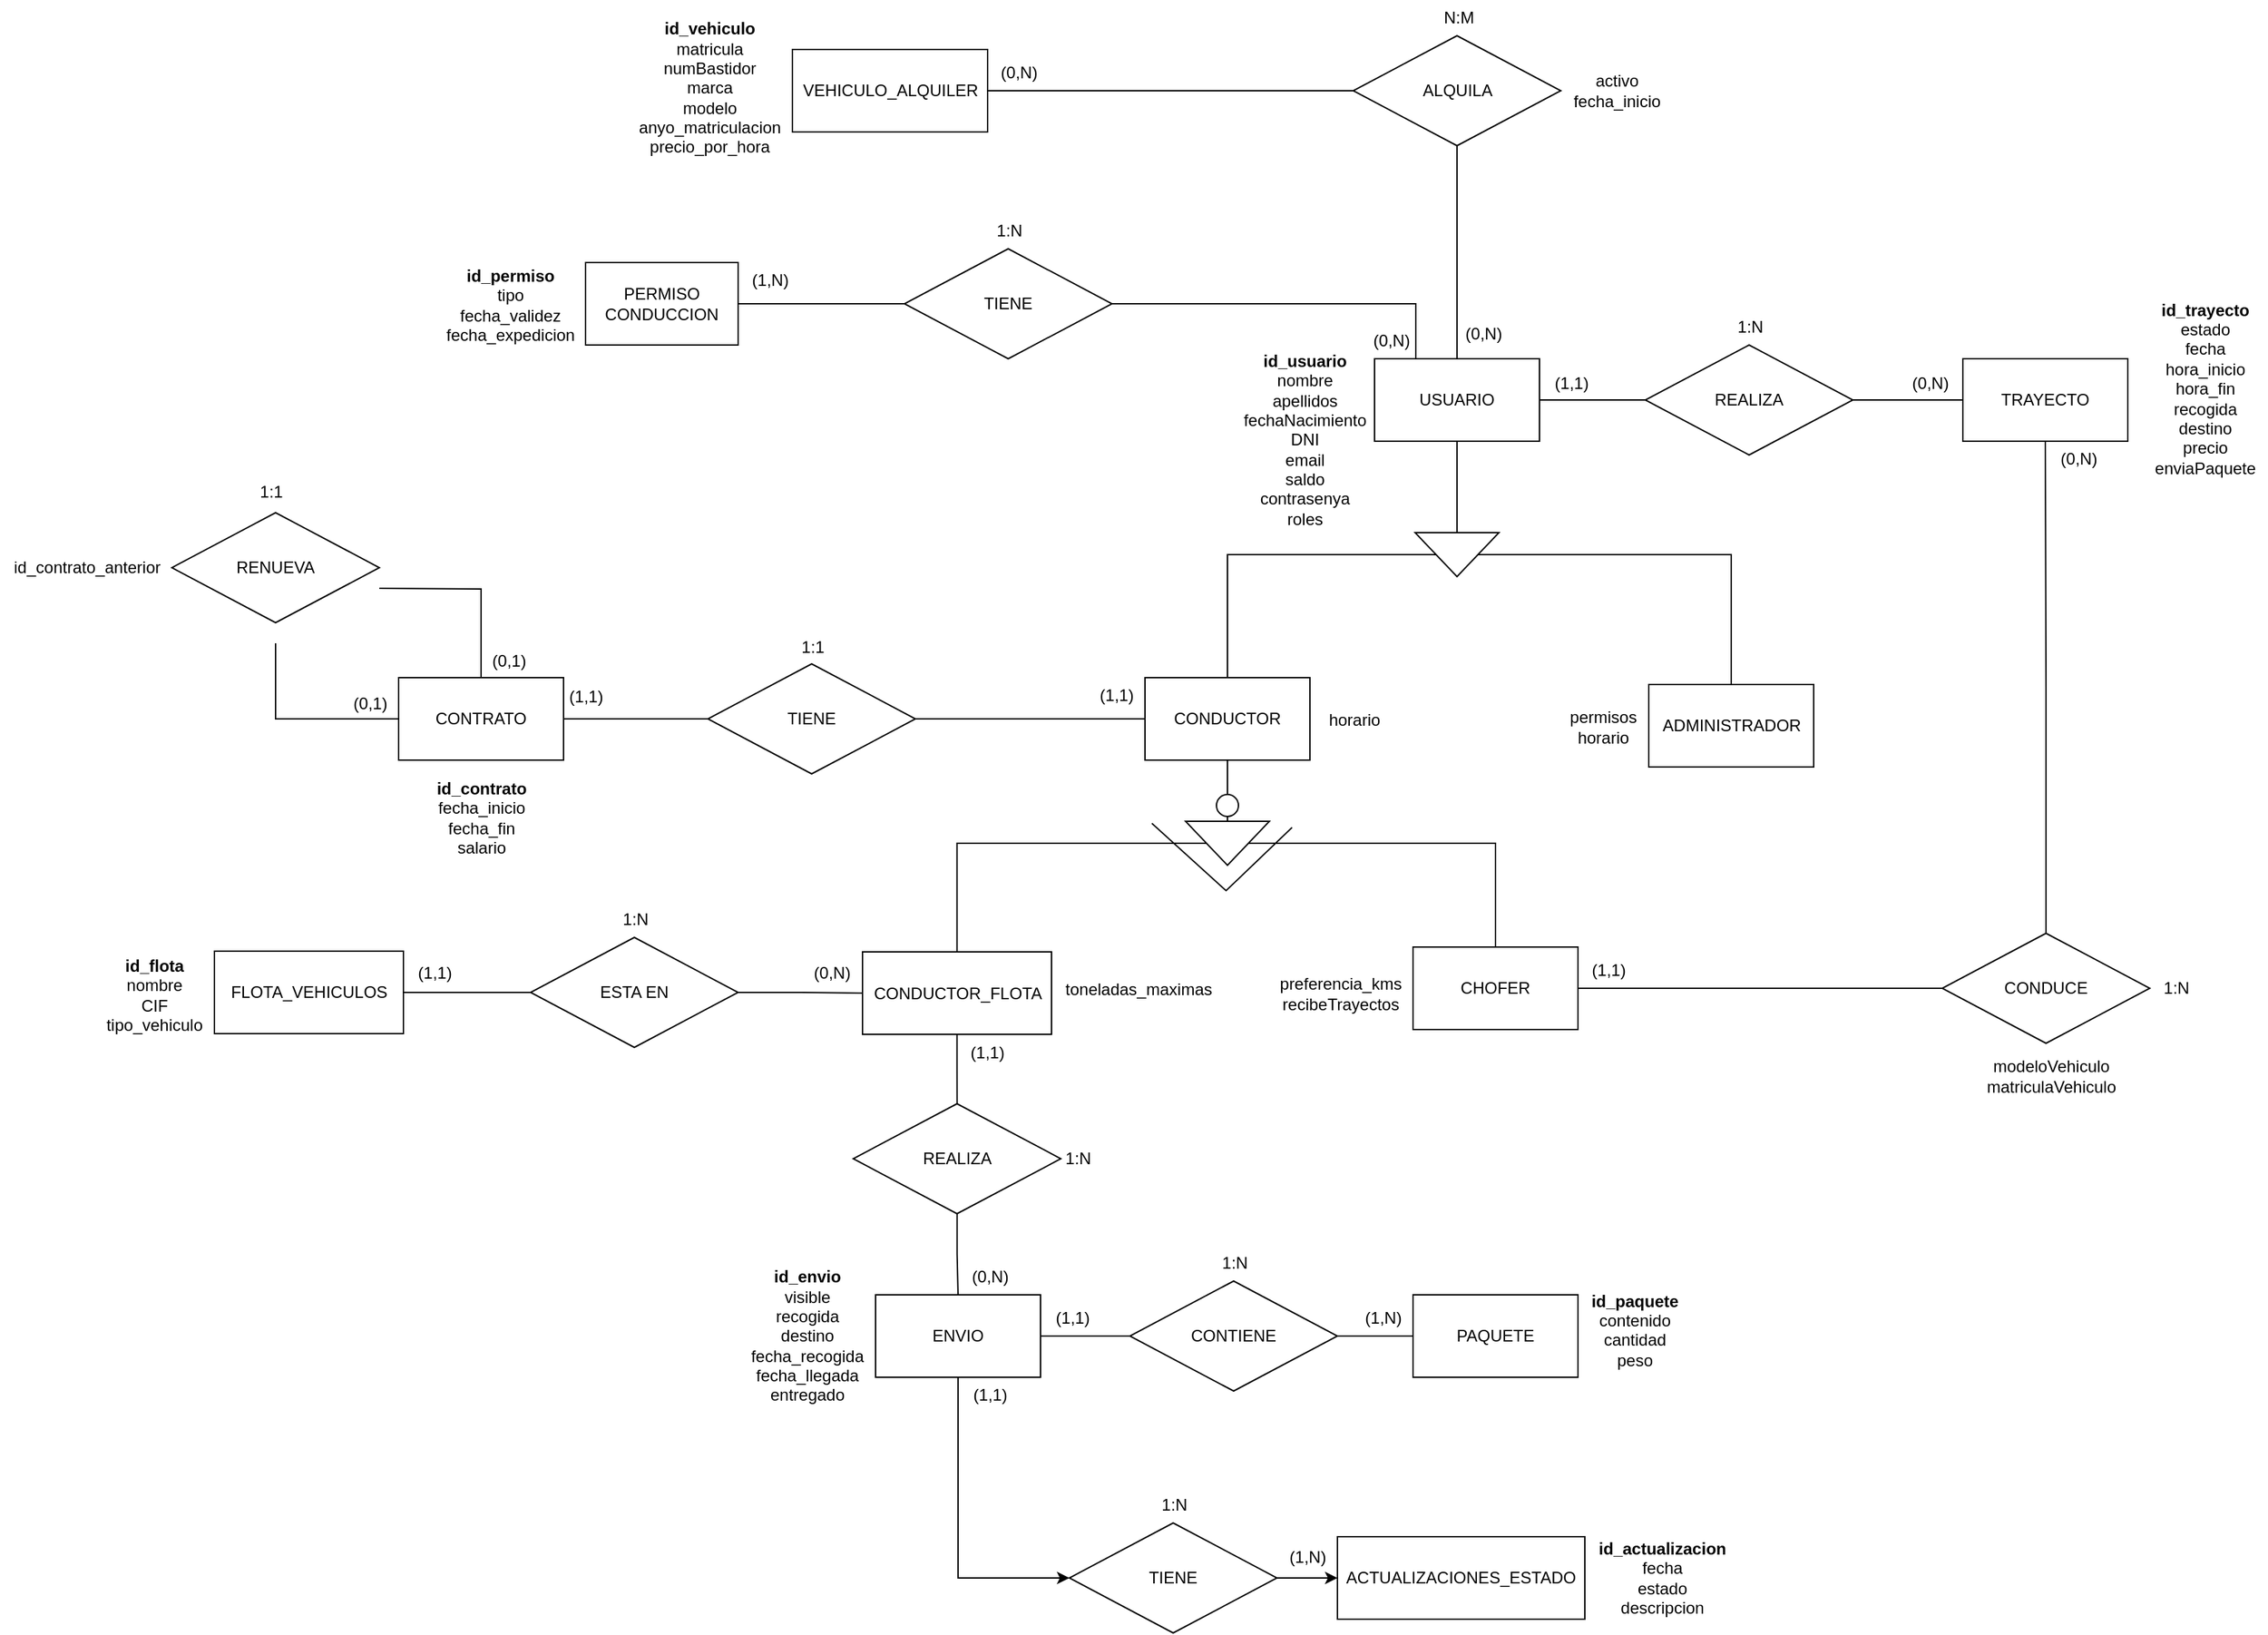 <mxfile version="24.4.0" type="google">
  <diagram name="Página-1" id="yMJpfwep5vK8i44Nv-QK">
    <mxGraphModel grid="0" page="0" gridSize="10" guides="1" tooltips="1" connect="1" arrows="1" fold="1" pageScale="1" pageWidth="827" pageHeight="1169" math="0" shadow="0">
      <root>
        <mxCell id="0" />
        <mxCell id="1" parent="0" />
        <mxCell id="tycm4G_9MduwJl2_ljbf-6" style="edgeStyle=none;curved=1;rounded=0;orthogonalLoop=1;jettySize=auto;html=1;entryX=0;entryY=0.5;entryDx=0;entryDy=0;fontSize=12;startSize=8;endSize=8;endArrow=none;endFill=0;" edge="1" parent="1" source="tycm4G_9MduwJl2_ljbf-2" target="tycm4G_9MduwJl2_ljbf-3">
          <mxGeometry relative="1" as="geometry" />
        </mxCell>
        <mxCell id="wQbr4lp-7fi1SdPYz_W7-3" style="edgeStyle=orthogonalEdgeStyle;rounded=0;orthogonalLoop=1;jettySize=auto;html=1;exitX=0.25;exitY=0;exitDx=0;exitDy=0;entryX=1;entryY=0.5;entryDx=0;entryDy=0;endArrow=none;endFill=0;" edge="1" parent="1" source="tycm4G_9MduwJl2_ljbf-2" target="5o3Ht3gXM4AKcb__C2Ck-32">
          <mxGeometry relative="1" as="geometry" />
        </mxCell>
        <mxCell id="tycm4G_9MduwJl2_ljbf-2" value="USUARIO" style="rounded=0;whiteSpace=wrap;html=1;" vertex="1" parent="1">
          <mxGeometry x="121" y="-58" width="120" height="60" as="geometry" />
        </mxCell>
        <mxCell id="5o3Ht3gXM4AKcb__C2Ck-10" style="edgeStyle=orthogonalEdgeStyle;rounded=0;orthogonalLoop=1;jettySize=auto;html=1;exitX=0.5;exitY=0;exitDx=0;exitDy=0;endArrow=none;endFill=0;" edge="1" parent="1" source="tycm4G_9MduwJl2_ljbf-3" target="5o3Ht3gXM4AKcb__C2Ck-7">
          <mxGeometry relative="1" as="geometry" />
        </mxCell>
        <mxCell id="5o3Ht3gXM4AKcb__C2Ck-49" style="edgeStyle=orthogonalEdgeStyle;rounded=0;orthogonalLoop=1;jettySize=auto;html=1;entryX=0.5;entryY=0;entryDx=0;entryDy=0;endArrow=none;endFill=0;" edge="1" parent="1" source="tycm4G_9MduwJl2_ljbf-3" target="5o3Ht3gXM4AKcb__C2Ck-34">
          <mxGeometry relative="1" as="geometry" />
        </mxCell>
        <mxCell id="tycm4G_9MduwJl2_ljbf-3" value="" style="triangle;whiteSpace=wrap;html=1;rotation=90;" vertex="1" parent="1">
          <mxGeometry x="165" y="54" width="32" height="61" as="geometry" />
        </mxCell>
        <mxCell id="tycm4G_9MduwJl2_ljbf-7" value="CHOFER" style="rounded=0;whiteSpace=wrap;html=1;" vertex="1" parent="1">
          <mxGeometry x="149" y="370" width="120" height="60" as="geometry" />
        </mxCell>
        <mxCell id="5o3Ht3gXM4AKcb__C2Ck-1" value="&lt;b&gt;id_usuario&lt;/b&gt;&lt;div&gt;nombre&lt;/div&gt;&lt;div&gt;apellidos&lt;/div&gt;&lt;div&gt;fechaNacimiento&lt;/div&gt;&lt;div&gt;DNI&lt;/div&gt;&lt;div&gt;email&lt;/div&gt;&lt;div&gt;saldo&lt;/div&gt;&lt;div&gt;contrasenya&lt;br&gt;&lt;/div&gt;&lt;div&gt;roles&lt;/div&gt;" style="text;html=1;align=center;verticalAlign=middle;resizable=0;points=[];autosize=1;strokeColor=none;fillColor=none;" vertex="1" parent="1">
          <mxGeometry x="16" y="-68" width="107" height="138" as="geometry" />
        </mxCell>
        <mxCell id="5o3Ht3gXM4AKcb__C2Ck-4" value="PERMISO&lt;br&gt;CONDUCCION" style="rounded=0;whiteSpace=wrap;html=1;" vertex="1" parent="1">
          <mxGeometry x="-453" y="-128" width="111" height="60" as="geometry" />
        </mxCell>
        <mxCell id="5o3Ht3gXM4AKcb__C2Ck-5" value="&lt;b&gt;id_permiso&lt;/b&gt;&lt;div&gt;tipo&lt;/div&gt;&lt;div&gt;&lt;div&gt;fecha_validez&lt;/div&gt;&lt;div&gt;fecha_expedicion&lt;/div&gt;&lt;/div&gt;" style="text;html=1;align=center;verticalAlign=middle;resizable=0;points=[];autosize=1;strokeColor=none;fillColor=none;" vertex="1" parent="1">
          <mxGeometry x="-564" y="-132" width="111" height="70" as="geometry" />
        </mxCell>
        <mxCell id="Enspnp0s0IM4FP3xSgeI-5" value="" style="edgeStyle=orthogonalEdgeStyle;rounded=0;orthogonalLoop=1;jettySize=auto;html=1;endArrow=none;endFill=0;" edge="1" parent="1" source="5o3Ht3gXM4AKcb__C2Ck-6" target="Enspnp0s0IM4FP3xSgeI-4">
          <mxGeometry relative="1" as="geometry" />
        </mxCell>
        <mxCell id="5o3Ht3gXM4AKcb__C2Ck-6" value="CONDUCTOR_FLOTA" style="rounded=0;whiteSpace=wrap;html=1;" vertex="1" parent="1">
          <mxGeometry x="-251.5" y="373.5" width="137.5" height="60" as="geometry" />
        </mxCell>
        <mxCell id="5o3Ht3gXM4AKcb__C2Ck-7" value="ADMINISTRADOR" style="rounded=0;whiteSpace=wrap;html=1;" vertex="1" parent="1">
          <mxGeometry x="320.5" y="179" width="120" height="60" as="geometry" />
        </mxCell>
        <mxCell id="5o3Ht3gXM4AKcb__C2Ck-12" value="&lt;div&gt;preferencia_kms&lt;/div&gt;&lt;div&gt;recibeTrayectos&lt;/div&gt;" style="text;html=1;align=center;verticalAlign=middle;resizable=0;points=[];autosize=1;strokeColor=none;fillColor=none;" vertex="1" parent="1">
          <mxGeometry x="42" y="383" width="107" height="41" as="geometry" />
        </mxCell>
        <mxCell id="5o3Ht3gXM4AKcb__C2Ck-13" value="&lt;div&gt;toneladas_maximas&lt;/div&gt;" style="text;html=1;align=center;verticalAlign=middle;resizable=0;points=[];autosize=1;strokeColor=none;fillColor=none;" vertex="1" parent="1">
          <mxGeometry x="-114" y="388" width="125" height="26" as="geometry" />
        </mxCell>
        <mxCell id="5o3Ht3gXM4AKcb__C2Ck-14" value="&lt;div&gt;permisos&lt;/div&gt;&lt;div&gt;horario&lt;/div&gt;" style="text;html=1;align=center;verticalAlign=middle;resizable=0;points=[];autosize=1;strokeColor=none;fillColor=none;" vertex="1" parent="1">
          <mxGeometry x="253.5" y="189.5" width="67" height="41" as="geometry" />
        </mxCell>
        <mxCell id="5o3Ht3gXM4AKcb__C2Ck-16" value="TRAYECTO" style="rounded=0;whiteSpace=wrap;html=1;" vertex="1" parent="1">
          <mxGeometry x="549" y="-58" width="120" height="60" as="geometry" />
        </mxCell>
        <mxCell id="5o3Ht3gXM4AKcb__C2Ck-17" value="&lt;b&gt;id_trayecto&lt;/b&gt;&lt;div&gt;estado&lt;/div&gt;&lt;div&gt;fecha&lt;br&gt;&lt;div&gt;hora_inicio&lt;/div&gt;&lt;div&gt;hora_fin&lt;/div&gt;&lt;div&gt;recogida&lt;/div&gt;&lt;/div&gt;&lt;div&gt;destino&lt;/div&gt;&lt;div&gt;precio&lt;/div&gt;&lt;div&gt;enviaPaquete&lt;/div&gt;&lt;div&gt;&lt;br&gt;&lt;/div&gt;" style="text;html=1;align=center;verticalAlign=middle;resizable=0;points=[];autosize=1;strokeColor=none;fillColor=none;" vertex="1" parent="1">
          <mxGeometry x="679" y="-107" width="91" height="156" as="geometry" />
        </mxCell>
        <mxCell id="2bUomrszHpW-_mkfDbby-7" style="edgeStyle=orthogonalEdgeStyle;rounded=0;orthogonalLoop=1;jettySize=auto;html=1;entryX=0;entryY=0.5;entryDx=0;entryDy=0;" edge="1" parent="1" source="5o3Ht3gXM4AKcb__C2Ck-18" target="2bUomrszHpW-_mkfDbby-3">
          <mxGeometry relative="1" as="geometry">
            <Array as="points">
              <mxPoint x="-182" y="829" />
            </Array>
          </mxGeometry>
        </mxCell>
        <mxCell id="5o3Ht3gXM4AKcb__C2Ck-18" value="ENVIO" style="rounded=0;whiteSpace=wrap;html=1;" vertex="1" parent="1">
          <mxGeometry x="-242" y="623" width="120" height="60" as="geometry" />
        </mxCell>
        <mxCell id="5o3Ht3gXM4AKcb__C2Ck-19" value="&lt;b&gt;id_envio&lt;/b&gt;&lt;div&gt;visible&lt;/div&gt;&lt;div&gt;recogida&lt;/div&gt;&lt;div&gt;destino&lt;/div&gt;&lt;div&gt;fecha_recogida&lt;/div&gt;&lt;div&gt;fecha_llegada&lt;/div&gt;&lt;div&gt;entregado&lt;/div&gt;" style="text;html=1;align=center;verticalAlign=middle;resizable=0;points=[];autosize=1;strokeColor=none;fillColor=none;" vertex="1" parent="1">
          <mxGeometry x="-342" y="596.5" width="100" height="113" as="geometry" />
        </mxCell>
        <mxCell id="5o3Ht3gXM4AKcb__C2Ck-20" value="VEHICULO_ALQUILER" style="rounded=0;whiteSpace=wrap;html=1;" vertex="1" parent="1">
          <mxGeometry x="-302.5" y="-283" width="142" height="60" as="geometry" />
        </mxCell>
        <mxCell id="5o3Ht3gXM4AKcb__C2Ck-22" value="&lt;b&gt;id_vehiculo&lt;/b&gt;&lt;div&gt;&lt;span style=&quot;background-color: initial;&quot;&gt;matricula&lt;/span&gt;&lt;/div&gt;&lt;div&gt;numBastidor&lt;/div&gt;&lt;div&gt;marca&lt;/div&gt;&lt;div&gt;modelo&lt;/div&gt;&lt;div&gt;anyo_matriculacion&lt;/div&gt;&lt;div&gt;precio_por_hora&lt;br&gt;&lt;/div&gt;" style="text;html=1;align=center;verticalAlign=middle;resizable=0;points=[];autosize=1;strokeColor=none;fillColor=none;" vertex="1" parent="1">
          <mxGeometry x="-423.5" y="-312" width="121" height="113" as="geometry" />
        </mxCell>
        <mxCell id="5o3Ht3gXM4AKcb__C2Ck-25" value="&lt;b&gt;id_paquete&lt;/b&gt;&lt;div&gt;contenido&lt;/div&gt;&lt;div&gt;cantidad&lt;/div&gt;&lt;div&gt;peso&lt;/div&gt;&lt;div&gt;&lt;br&gt;&lt;/div&gt;" style="text;html=1;align=center;verticalAlign=middle;resizable=0;points=[];autosize=1;strokeColor=none;fillColor=none;" vertex="1" parent="1">
          <mxGeometry x="269" y="614" width="81" height="84" as="geometry" />
        </mxCell>
        <mxCell id="5o3Ht3gXM4AKcb__C2Ck-26" value="PAQUETE" style="rounded=0;whiteSpace=wrap;html=1;" vertex="1" parent="1">
          <mxGeometry x="149" y="623" width="120" height="60" as="geometry" />
        </mxCell>
        <mxCell id="5o3Ht3gXM4AKcb__C2Ck-50" style="edgeStyle=orthogonalEdgeStyle;rounded=0;orthogonalLoop=1;jettySize=auto;html=1;endArrow=none;endFill=0;" edge="1" parent="1" source="5o3Ht3gXM4AKcb__C2Ck-32" target="5o3Ht3gXM4AKcb__C2Ck-4">
          <mxGeometry relative="1" as="geometry" />
        </mxCell>
        <mxCell id="5o3Ht3gXM4AKcb__C2Ck-32" value="TIENE" style="rhombus;whiteSpace=wrap;html=1;" vertex="1" parent="1">
          <mxGeometry x="-221" y="-138" width="151" height="80" as="geometry" />
        </mxCell>
        <mxCell id="5o3Ht3gXM4AKcb__C2Ck-45" style="edgeStyle=orthogonalEdgeStyle;rounded=0;orthogonalLoop=1;jettySize=auto;html=1;endArrow=none;endFill=0;" edge="1" parent="1" source="5o3Ht3gXM4AKcb__C2Ck-34" target="5o3Ht3gXM4AKcb__C2Ck-35">
          <mxGeometry relative="1" as="geometry" />
        </mxCell>
        <mxCell id="wQbr4lp-7fi1SdPYz_W7-2" style="edgeStyle=orthogonalEdgeStyle;rounded=0;orthogonalLoop=1;jettySize=auto;html=1;endArrow=none;endFill=0;" edge="1" parent="1" source="5o3Ht3gXM4AKcb__C2Ck-34" target="5o3Ht3gXM4AKcb__C2Ck-66">
          <mxGeometry relative="1" as="geometry" />
        </mxCell>
        <mxCell id="5o3Ht3gXM4AKcb__C2Ck-34" value="CONDUCTOR" style="rounded=0;whiteSpace=wrap;html=1;" vertex="1" parent="1">
          <mxGeometry x="-46" y="174" width="120" height="60" as="geometry" />
        </mxCell>
        <mxCell id="Enspnp0s0IM4FP3xSgeI-1" style="edgeStyle=orthogonalEdgeStyle;rounded=0;orthogonalLoop=1;jettySize=auto;html=1;exitX=0.5;exitY=1;exitDx=0;exitDy=0;endArrow=none;endFill=0;" edge="1" parent="1" source="5o3Ht3gXM4AKcb__C2Ck-35" target="5o3Ht3gXM4AKcb__C2Ck-6">
          <mxGeometry relative="1" as="geometry" />
        </mxCell>
        <mxCell id="Enspnp0s0IM4FP3xSgeI-2" style="edgeStyle=orthogonalEdgeStyle;rounded=0;orthogonalLoop=1;jettySize=auto;html=1;exitX=0.5;exitY=0;exitDx=0;exitDy=0;endArrow=none;endFill=0;" edge="1" parent="1" source="5o3Ht3gXM4AKcb__C2Ck-35" target="tycm4G_9MduwJl2_ljbf-7">
          <mxGeometry relative="1" as="geometry" />
        </mxCell>
        <mxCell id="5o3Ht3gXM4AKcb__C2Ck-35" value="" style="triangle;whiteSpace=wrap;html=1;rotation=90;" vertex="1" parent="1">
          <mxGeometry x="-2" y="264" width="32" height="61" as="geometry" />
        </mxCell>
        <mxCell id="5o3Ht3gXM4AKcb__C2Ck-43" value="" style="endArrow=none;html=1;rounded=0;" edge="1" parent="1">
          <mxGeometry width="50" height="50" relative="1" as="geometry">
            <mxPoint x="-41" y="280" as="sourcePoint" />
            <mxPoint x="61" y="283" as="targetPoint" />
            <Array as="points">
              <mxPoint x="13" y="329" />
            </Array>
          </mxGeometry>
        </mxCell>
        <mxCell id="5o3Ht3gXM4AKcb__C2Ck-44" value="" style="ellipse;whiteSpace=wrap;html=1;aspect=fixed;" vertex="1" parent="1">
          <mxGeometry x="6" y="259" width="16" height="16" as="geometry" />
        </mxCell>
        <mxCell id="5o3Ht3gXM4AKcb__C2Ck-48" value="&lt;div&gt;&lt;div&gt;horario&lt;/div&gt;&lt;/div&gt;" style="text;html=1;align=center;verticalAlign=middle;resizable=0;points=[];autosize=1;strokeColor=none;fillColor=none;" vertex="1" parent="1">
          <mxGeometry x="78" y="192" width="55" height="26" as="geometry" />
        </mxCell>
        <mxCell id="5o3Ht3gXM4AKcb__C2Ck-54" value="1:N" style="text;html=1;align=center;verticalAlign=middle;resizable=0;points=[];autosize=1;strokeColor=none;fillColor=none;" vertex="1" parent="1">
          <mxGeometry x="-163.5" y="-164" width="37" height="26" as="geometry" />
        </mxCell>
        <mxCell id="5o3Ht3gXM4AKcb__C2Ck-55" value="(0,N)" style="text;html=1;align=center;verticalAlign=middle;resizable=0;points=[];autosize=1;strokeColor=none;fillColor=none;" vertex="1" parent="1">
          <mxGeometry x="110" y="-84" width="45" height="26" as="geometry" />
        </mxCell>
        <mxCell id="5o3Ht3gXM4AKcb__C2Ck-56" value="(1,N)" style="text;html=1;align=center;verticalAlign=middle;resizable=0;points=[];autosize=1;strokeColor=none;fillColor=none;" vertex="1" parent="1">
          <mxGeometry x="-342" y="-128" width="45" height="26" as="geometry" />
        </mxCell>
        <mxCell id="5o3Ht3gXM4AKcb__C2Ck-57" value="CONTRATO" style="rounded=0;whiteSpace=wrap;html=1;" vertex="1" parent="1">
          <mxGeometry x="-589" y="174" width="120" height="60" as="geometry" />
        </mxCell>
        <mxCell id="5o3Ht3gXM4AKcb__C2Ck-58" value="&lt;div&gt;&lt;div&gt;&lt;b&gt;id_contrato&lt;/b&gt;&lt;/div&gt;&lt;/div&gt;&lt;div&gt;fecha_inicio&lt;/div&gt;&lt;div&gt;fecha_fin&lt;/div&gt;&lt;div&gt;&lt;span style=&quot;background-color: initial;&quot;&gt;salario&lt;/span&gt;&lt;br&gt;&lt;/div&gt;" style="text;html=1;align=center;verticalAlign=middle;resizable=0;points=[];autosize=1;strokeColor=none;fillColor=none;" vertex="1" parent="1">
          <mxGeometry x="-570.5" y="241" width="83" height="70" as="geometry" />
        </mxCell>
        <mxCell id="5o3Ht3gXM4AKcb__C2Ck-60" style="edgeStyle=orthogonalEdgeStyle;rounded=0;orthogonalLoop=1;jettySize=auto;html=1;entryX=0.5;entryY=0;entryDx=0;entryDy=0;endArrow=none;endFill=0;" edge="1" parent="1" target="5o3Ht3gXM4AKcb__C2Ck-57">
          <mxGeometry relative="1" as="geometry">
            <mxPoint x="-603.0" y="109.0" as="sourcePoint" />
          </mxGeometry>
        </mxCell>
        <mxCell id="5o3Ht3gXM4AKcb__C2Ck-61" style="edgeStyle=orthogonalEdgeStyle;rounded=0;orthogonalLoop=1;jettySize=auto;html=1;entryX=0;entryY=0.5;entryDx=0;entryDy=0;endArrow=none;endFill=0;" edge="1" parent="1" target="5o3Ht3gXM4AKcb__C2Ck-57">
          <mxGeometry relative="1" as="geometry">
            <Array as="points">
              <mxPoint x="-679" y="204" />
            </Array>
            <mxPoint x="-678.5" y="149.0" as="sourcePoint" />
          </mxGeometry>
        </mxCell>
        <mxCell id="5o3Ht3gXM4AKcb__C2Ck-59" value="RENUEVA" style="rhombus;whiteSpace=wrap;html=1;" vertex="1" parent="1">
          <mxGeometry x="-754" y="54" width="151" height="80" as="geometry" />
        </mxCell>
        <mxCell id="5o3Ht3gXM4AKcb__C2Ck-62" value="id_contrato_anterior" style="text;html=1;align=center;verticalAlign=middle;resizable=0;points=[];autosize=1;strokeColor=none;fillColor=none;" vertex="1" parent="1">
          <mxGeometry x="-879" y="81" width="125" height="26" as="geometry" />
        </mxCell>
        <mxCell id="5o3Ht3gXM4AKcb__C2Ck-63" value="1:1" style="text;html=1;align=center;verticalAlign=middle;resizable=0;points=[];autosize=1;strokeColor=none;fillColor=none;" vertex="1" parent="1">
          <mxGeometry x="-700" y="26" width="35" height="26" as="geometry" />
        </mxCell>
        <mxCell id="5o3Ht3gXM4AKcb__C2Ck-64" value="(0,1)" style="text;html=1;align=center;verticalAlign=middle;resizable=0;points=[];autosize=1;strokeColor=none;fillColor=none;" vertex="1" parent="1">
          <mxGeometry x="-530.5" y="149" width="43" height="26" as="geometry" />
        </mxCell>
        <mxCell id="5o3Ht3gXM4AKcb__C2Ck-65" value="(0,1)" style="text;html=1;align=center;verticalAlign=middle;resizable=0;points=[];autosize=1;strokeColor=none;fillColor=none;" vertex="1" parent="1">
          <mxGeometry x="-632" y="180" width="43" height="26" as="geometry" />
        </mxCell>
        <mxCell id="5o3Ht3gXM4AKcb__C2Ck-69" style="edgeStyle=orthogonalEdgeStyle;rounded=0;orthogonalLoop=1;jettySize=auto;html=1;entryX=1;entryY=0.5;entryDx=0;entryDy=0;endArrow=none;endFill=0;" edge="1" parent="1" source="5o3Ht3gXM4AKcb__C2Ck-66" target="5o3Ht3gXM4AKcb__C2Ck-57">
          <mxGeometry relative="1" as="geometry" />
        </mxCell>
        <mxCell id="5o3Ht3gXM4AKcb__C2Ck-66" value="TIENE" style="rhombus;whiteSpace=wrap;html=1;" vertex="1" parent="1">
          <mxGeometry x="-364" y="164" width="151" height="80" as="geometry" />
        </mxCell>
        <mxCell id="5o3Ht3gXM4AKcb__C2Ck-67" value="1:1" style="text;html=1;align=center;verticalAlign=middle;resizable=0;points=[];autosize=1;strokeColor=none;fillColor=none;" vertex="1" parent="1">
          <mxGeometry x="-306" y="139" width="35" height="26" as="geometry" />
        </mxCell>
        <mxCell id="5o3Ht3gXM4AKcb__C2Ck-70" value="(1,1)" style="text;html=1;align=center;verticalAlign=middle;resizable=0;points=[];autosize=1;strokeColor=none;fillColor=none;" vertex="1" parent="1">
          <mxGeometry x="-89" y="174" width="43" height="26" as="geometry" />
        </mxCell>
        <mxCell id="5o3Ht3gXM4AKcb__C2Ck-71" value="(1,1)" style="text;html=1;align=center;verticalAlign=middle;resizable=0;points=[];autosize=1;strokeColor=none;fillColor=none;" vertex="1" parent="1">
          <mxGeometry x="-475" y="175" width="43" height="26" as="geometry" />
        </mxCell>
        <mxCell id="Enspnp0s0IM4FP3xSgeI-6" value="" style="edgeStyle=orthogonalEdgeStyle;rounded=0;orthogonalLoop=1;jettySize=auto;html=1;endArrow=none;endFill=0;" edge="1" parent="1" source="Enspnp0s0IM4FP3xSgeI-4" target="5o3Ht3gXM4AKcb__C2Ck-18">
          <mxGeometry relative="1" as="geometry" />
        </mxCell>
        <mxCell id="Enspnp0s0IM4FP3xSgeI-4" value="REALIZA" style="rhombus;whiteSpace=wrap;html=1;" vertex="1" parent="1">
          <mxGeometry x="-258.25" y="484" width="151" height="80" as="geometry" />
        </mxCell>
        <mxCell id="Enspnp0s0IM4FP3xSgeI-9" value="" style="edgeStyle=orthogonalEdgeStyle;rounded=0;orthogonalLoop=1;jettySize=auto;html=1;endArrow=none;endFill=0;" edge="1" parent="1" source="Enspnp0s0IM4FP3xSgeI-7" target="5o3Ht3gXM4AKcb__C2Ck-26">
          <mxGeometry relative="1" as="geometry" />
        </mxCell>
        <mxCell id="Enspnp0s0IM4FP3xSgeI-12" value="" style="edgeStyle=orthogonalEdgeStyle;rounded=0;orthogonalLoop=1;jettySize=auto;html=1;endArrow=none;endFill=0;" edge="1" parent="1" source="Enspnp0s0IM4FP3xSgeI-7" target="5o3Ht3gXM4AKcb__C2Ck-18">
          <mxGeometry relative="1" as="geometry" />
        </mxCell>
        <mxCell id="Enspnp0s0IM4FP3xSgeI-7" value="CONTIENE" style="rhombus;whiteSpace=wrap;html=1;" vertex="1" parent="1">
          <mxGeometry x="-57" y="613" width="151" height="80" as="geometry" />
        </mxCell>
        <mxCell id="Enspnp0s0IM4FP3xSgeI-14" value="1:N" style="text;html=1;align=center;verticalAlign=middle;resizable=0;points=[];autosize=1;strokeColor=none;fillColor=none;" vertex="1" parent="1">
          <mxGeometry x="-114" y="511" width="37" height="26" as="geometry" />
        </mxCell>
        <mxCell id="Enspnp0s0IM4FP3xSgeI-15" value="1:N" style="text;html=1;align=center;verticalAlign=middle;resizable=0;points=[];autosize=1;strokeColor=none;fillColor=none;" vertex="1" parent="1">
          <mxGeometry y="587" width="37" height="26" as="geometry" />
        </mxCell>
        <mxCell id="Enspnp0s0IM4FP3xSgeI-16" value="(1,N)" style="text;html=1;align=center;verticalAlign=middle;resizable=0;points=[];autosize=1;strokeColor=none;fillColor=none;" vertex="1" parent="1">
          <mxGeometry x="104" y="627" width="45" height="26" as="geometry" />
        </mxCell>
        <mxCell id="Enspnp0s0IM4FP3xSgeI-17" value="(1,1)" style="text;html=1;align=center;verticalAlign=middle;resizable=0;points=[];autosize=1;strokeColor=none;fillColor=none;" vertex="1" parent="1">
          <mxGeometry x="-121" y="627" width="43" height="26" as="geometry" />
        </mxCell>
        <mxCell id="Enspnp0s0IM4FP3xSgeI-18" value="(1,1)" style="text;html=1;align=center;verticalAlign=middle;resizable=0;points=[];autosize=1;strokeColor=none;fillColor=none;" vertex="1" parent="1">
          <mxGeometry x="-183" y="433.5" width="43" height="26" as="geometry" />
        </mxCell>
        <mxCell id="Enspnp0s0IM4FP3xSgeI-19" value="(0,N)" style="text;html=1;align=center;verticalAlign=middle;resizable=0;points=[];autosize=1;strokeColor=none;fillColor=none;" vertex="1" parent="1">
          <mxGeometry x="-182" y="597" width="45" height="26" as="geometry" />
        </mxCell>
        <mxCell id="Enspnp0s0IM4FP3xSgeI-21" value="" style="edgeStyle=orthogonalEdgeStyle;rounded=0;orthogonalLoop=1;jettySize=auto;html=1;endArrow=none;endFill=0;" edge="1" parent="1" source="Enspnp0s0IM4FP3xSgeI-20" target="tycm4G_9MduwJl2_ljbf-2">
          <mxGeometry relative="1" as="geometry" />
        </mxCell>
        <mxCell id="Enspnp0s0IM4FP3xSgeI-22" value="" style="edgeStyle=orthogonalEdgeStyle;rounded=0;orthogonalLoop=1;jettySize=auto;html=1;endArrow=none;endFill=0;" edge="1" parent="1" source="Enspnp0s0IM4FP3xSgeI-20" target="5o3Ht3gXM4AKcb__C2Ck-16">
          <mxGeometry relative="1" as="geometry" />
        </mxCell>
        <mxCell id="Enspnp0s0IM4FP3xSgeI-20" value="REALIZA" style="rhombus;whiteSpace=wrap;html=1;" vertex="1" parent="1">
          <mxGeometry x="318" y="-68" width="151" height="80" as="geometry" />
        </mxCell>
        <mxCell id="Enspnp0s0IM4FP3xSgeI-23" value="1:N" style="text;html=1;align=center;verticalAlign=middle;resizable=0;points=[];autosize=1;strokeColor=none;fillColor=none;" vertex="1" parent="1">
          <mxGeometry x="375" y="-94" width="37" height="26" as="geometry" />
        </mxCell>
        <mxCell id="Enspnp0s0IM4FP3xSgeI-24" value="(0,N)" style="text;html=1;align=center;verticalAlign=middle;resizable=0;points=[];autosize=1;strokeColor=none;fillColor=none;" vertex="1" parent="1">
          <mxGeometry x="502" y="-53" width="45" height="26" as="geometry" />
        </mxCell>
        <mxCell id="Enspnp0s0IM4FP3xSgeI-25" value="(1,1)" style="text;html=1;align=center;verticalAlign=middle;resizable=0;points=[];autosize=1;strokeColor=none;fillColor=none;" vertex="1" parent="1">
          <mxGeometry x="242" y="-53" width="43" height="26" as="geometry" />
        </mxCell>
        <mxCell id="Enspnp0s0IM4FP3xSgeI-27" style="edgeStyle=orthogonalEdgeStyle;rounded=0;orthogonalLoop=1;jettySize=auto;html=1;entryX=0.5;entryY=1;entryDx=0;entryDy=0;endArrow=none;endFill=0;" edge="1" parent="1" source="Enspnp0s0IM4FP3xSgeI-26" target="5o3Ht3gXM4AKcb__C2Ck-16">
          <mxGeometry relative="1" as="geometry" />
        </mxCell>
        <mxCell id="Enspnp0s0IM4FP3xSgeI-28" style="edgeStyle=orthogonalEdgeStyle;rounded=0;orthogonalLoop=1;jettySize=auto;html=1;entryX=1;entryY=0.5;entryDx=0;entryDy=0;endArrow=none;endFill=0;" edge="1" parent="1" source="Enspnp0s0IM4FP3xSgeI-26" target="tycm4G_9MduwJl2_ljbf-7">
          <mxGeometry relative="1" as="geometry" />
        </mxCell>
        <mxCell id="Enspnp0s0IM4FP3xSgeI-26" value="CONDUCE" style="rhombus;whiteSpace=wrap;html=1;" vertex="1" parent="1">
          <mxGeometry x="534" y="360" width="151" height="80" as="geometry" />
        </mxCell>
        <mxCell id="Enspnp0s0IM4FP3xSgeI-30" value="(0,N)" style="text;html=1;align=center;verticalAlign=middle;resizable=0;points=[];autosize=1;strokeColor=none;fillColor=none;" vertex="1" parent="1">
          <mxGeometry x="610" y="2" width="45" height="26" as="geometry" />
        </mxCell>
        <mxCell id="Enspnp0s0IM4FP3xSgeI-31" value="(1,1)" style="text;html=1;align=center;verticalAlign=middle;resizable=0;points=[];autosize=1;strokeColor=none;fillColor=none;" vertex="1" parent="1">
          <mxGeometry x="269" y="373.5" width="43" height="26" as="geometry" />
        </mxCell>
        <mxCell id="Enspnp0s0IM4FP3xSgeI-32" value="1:N" style="text;html=1;align=center;verticalAlign=middle;resizable=0;points=[];autosize=1;strokeColor=none;fillColor=none;" vertex="1" parent="1">
          <mxGeometry x="685" y="387" width="37" height="26" as="geometry" />
        </mxCell>
        <mxCell id="Enspnp0s0IM4FP3xSgeI-34" style="edgeStyle=orthogonalEdgeStyle;rounded=0;orthogonalLoop=1;jettySize=auto;html=1;endArrow=none;endFill=0;" edge="1" parent="1" source="Enspnp0s0IM4FP3xSgeI-33" target="5o3Ht3gXM4AKcb__C2Ck-20">
          <mxGeometry relative="1" as="geometry" />
        </mxCell>
        <mxCell id="Enspnp0s0IM4FP3xSgeI-35" style="edgeStyle=orthogonalEdgeStyle;rounded=0;orthogonalLoop=1;jettySize=auto;html=1;endArrow=none;endFill=0;" edge="1" parent="1" source="Enspnp0s0IM4FP3xSgeI-33" target="tycm4G_9MduwJl2_ljbf-2">
          <mxGeometry relative="1" as="geometry" />
        </mxCell>
        <mxCell id="Enspnp0s0IM4FP3xSgeI-33" value="ALQUILA" style="rhombus;whiteSpace=wrap;html=1;" vertex="1" parent="1">
          <mxGeometry x="105.5" y="-293" width="151" height="80" as="geometry" />
        </mxCell>
        <mxCell id="Enspnp0s0IM4FP3xSgeI-37" value="activo&lt;div&gt;fecha_inicio&lt;/div&gt;" style="text;html=1;align=center;verticalAlign=middle;resizable=0;points=[];autosize=1;strokeColor=none;fillColor=none;" vertex="1" parent="1">
          <mxGeometry x="256.5" y="-273.5" width="81" height="41" as="geometry" />
        </mxCell>
        <mxCell id="Enspnp0s0IM4FP3xSgeI-38" value="N:M" style="text;html=1;align=center;verticalAlign=middle;resizable=0;points=[];autosize=1;strokeColor=none;fillColor=none;" vertex="1" parent="1">
          <mxGeometry x="162" y="-319" width="40" height="26" as="geometry" />
        </mxCell>
        <mxCell id="Enspnp0s0IM4FP3xSgeI-39" value="(0,N)" style="text;html=1;align=center;verticalAlign=middle;resizable=0;points=[];autosize=1;strokeColor=none;fillColor=none;" vertex="1" parent="1">
          <mxGeometry x="177" y="-89" width="45" height="26" as="geometry" />
        </mxCell>
        <mxCell id="Enspnp0s0IM4FP3xSgeI-40" value="(0,N)" style="text;html=1;align=center;verticalAlign=middle;resizable=0;points=[];autosize=1;strokeColor=none;fillColor=none;" vertex="1" parent="1">
          <mxGeometry x="-160.5" y="-279" width="45" height="26" as="geometry" />
        </mxCell>
        <mxCell id="WwiZSO7Kz6DAJF-cnK9X-1" value="FLOTA_VEHICULOS" style="rounded=0;whiteSpace=wrap;html=1;" vertex="1" parent="1">
          <mxGeometry x="-723" y="373" width="137.5" height="60" as="geometry" />
        </mxCell>
        <mxCell id="WwiZSO7Kz6DAJF-cnK9X-3" value="" style="edgeStyle=orthogonalEdgeStyle;rounded=0;orthogonalLoop=1;jettySize=auto;html=1;endArrow=none;endFill=0;" edge="1" parent="1" source="WwiZSO7Kz6DAJF-cnK9X-2" target="5o3Ht3gXM4AKcb__C2Ck-6">
          <mxGeometry relative="1" as="geometry" />
        </mxCell>
        <mxCell id="WwiZSO7Kz6DAJF-cnK9X-4" value="" style="edgeStyle=orthogonalEdgeStyle;rounded=0;orthogonalLoop=1;jettySize=auto;html=1;endArrow=none;endFill=0;" edge="1" parent="1" source="WwiZSO7Kz6DAJF-cnK9X-2" target="WwiZSO7Kz6DAJF-cnK9X-1">
          <mxGeometry relative="1" as="geometry" />
        </mxCell>
        <mxCell id="WwiZSO7Kz6DAJF-cnK9X-2" value="ESTA EN" style="rhombus;whiteSpace=wrap;html=1;" vertex="1" parent="1">
          <mxGeometry x="-493" y="363" width="151" height="80" as="geometry" />
        </mxCell>
        <mxCell id="WwiZSO7Kz6DAJF-cnK9X-5" value="1:N" style="text;html=1;align=center;verticalAlign=middle;resizable=0;points=[];autosize=1;strokeColor=none;fillColor=none;" vertex="1" parent="1">
          <mxGeometry x="-436" y="337" width="37" height="26" as="geometry" />
        </mxCell>
        <mxCell id="WwiZSO7Kz6DAJF-cnK9X-6" value="(0,N)" style="text;html=1;align=center;verticalAlign=middle;resizable=0;points=[];autosize=1;strokeColor=none;fillColor=none;" vertex="1" parent="1">
          <mxGeometry x="-296.5" y="376" width="45" height="26" as="geometry" />
        </mxCell>
        <mxCell id="WwiZSO7Kz6DAJF-cnK9X-7" value="(1,1)" style="text;html=1;align=center;verticalAlign=middle;resizable=0;points=[];autosize=1;strokeColor=none;fillColor=none;" vertex="1" parent="1">
          <mxGeometry x="-584.5" y="376" width="43" height="26" as="geometry" />
        </mxCell>
        <mxCell id="WwiZSO7Kz6DAJF-cnK9X-8" value="&lt;b&gt;id_flota&lt;/b&gt;&lt;div&gt;nombre&lt;br&gt;&lt;/div&gt;&lt;div&gt;CIF&lt;/div&gt;&lt;div&gt;tipo_vehiculo&lt;/div&gt;" style="text;html=1;align=center;verticalAlign=middle;resizable=0;points=[];autosize=1;strokeColor=none;fillColor=none;" vertex="1" parent="1">
          <mxGeometry x="-811" y="370" width="88" height="70" as="geometry" />
        </mxCell>
        <mxCell id="_jR_gZGjYJo5vnJzclTE-2" value="modeloVehiculo&lt;div&gt;matriculaVehiculo&lt;/div&gt;" style="text;html=1;align=center;verticalAlign=middle;resizable=0;points=[];autosize=1;strokeColor=none;fillColor=none;" vertex="1" parent="1">
          <mxGeometry x="557" y="443" width="112" height="41" as="geometry" />
        </mxCell>
        <mxCell id="2bUomrszHpW-_mkfDbby-5" style="edgeStyle=orthogonalEdgeStyle;rounded=0;orthogonalLoop=1;jettySize=auto;html=1;" edge="1" parent="1" source="2bUomrszHpW-_mkfDbby-3" target="2bUomrszHpW-_mkfDbby-4">
          <mxGeometry relative="1" as="geometry" />
        </mxCell>
        <mxCell id="2bUomrszHpW-_mkfDbby-3" value="TIENE" style="rhombus;whiteSpace=wrap;html=1;" vertex="1" parent="1">
          <mxGeometry x="-101" y="789" width="151" height="80" as="geometry" />
        </mxCell>
        <mxCell id="2bUomrszHpW-_mkfDbby-4" value="ACTUALIZACIONES_ESTADO" style="rounded=0;whiteSpace=wrap;html=1;" vertex="1" parent="1">
          <mxGeometry x="94" y="799" width="180" height="60" as="geometry" />
        </mxCell>
        <mxCell id="2bUomrszHpW-_mkfDbby-6" value="1:N" style="text;html=1;align=center;verticalAlign=middle;resizable=0;points=[];autosize=1;strokeColor=none;fillColor=none;" vertex="1" parent="1">
          <mxGeometry x="-44" y="763" width="37" height="26" as="geometry" />
        </mxCell>
        <mxCell id="2bUomrszHpW-_mkfDbby-8" value="(1,1)" style="text;html=1;align=center;verticalAlign=middle;resizable=0;points=[];autosize=1;strokeColor=none;fillColor=none;" vertex="1" parent="1">
          <mxGeometry x="-181" y="683" width="43" height="26" as="geometry" />
        </mxCell>
        <mxCell id="2bUomrszHpW-_mkfDbby-9" value="(1,N)" style="text;html=1;align=center;verticalAlign=middle;resizable=0;points=[];autosize=1;strokeColor=none;fillColor=none;" vertex="1" parent="1">
          <mxGeometry x="49" y="801" width="45" height="26" as="geometry" />
        </mxCell>
        <mxCell id="2bUomrszHpW-_mkfDbby-10" value="&lt;b&gt;id_actualizacion&lt;/b&gt;&lt;div&gt;fecha&lt;/div&gt;&lt;div&gt;estado&lt;/div&gt;&lt;div&gt;descripcion&lt;/div&gt;" style="text;html=1;align=center;verticalAlign=middle;resizable=0;points=[];autosize=1;strokeColor=none;fillColor=none;" vertex="1" parent="1">
          <mxGeometry x="274" y="794" width="111" height="70" as="geometry" />
        </mxCell>
      </root>
    </mxGraphModel>
  </diagram>
</mxfile>
